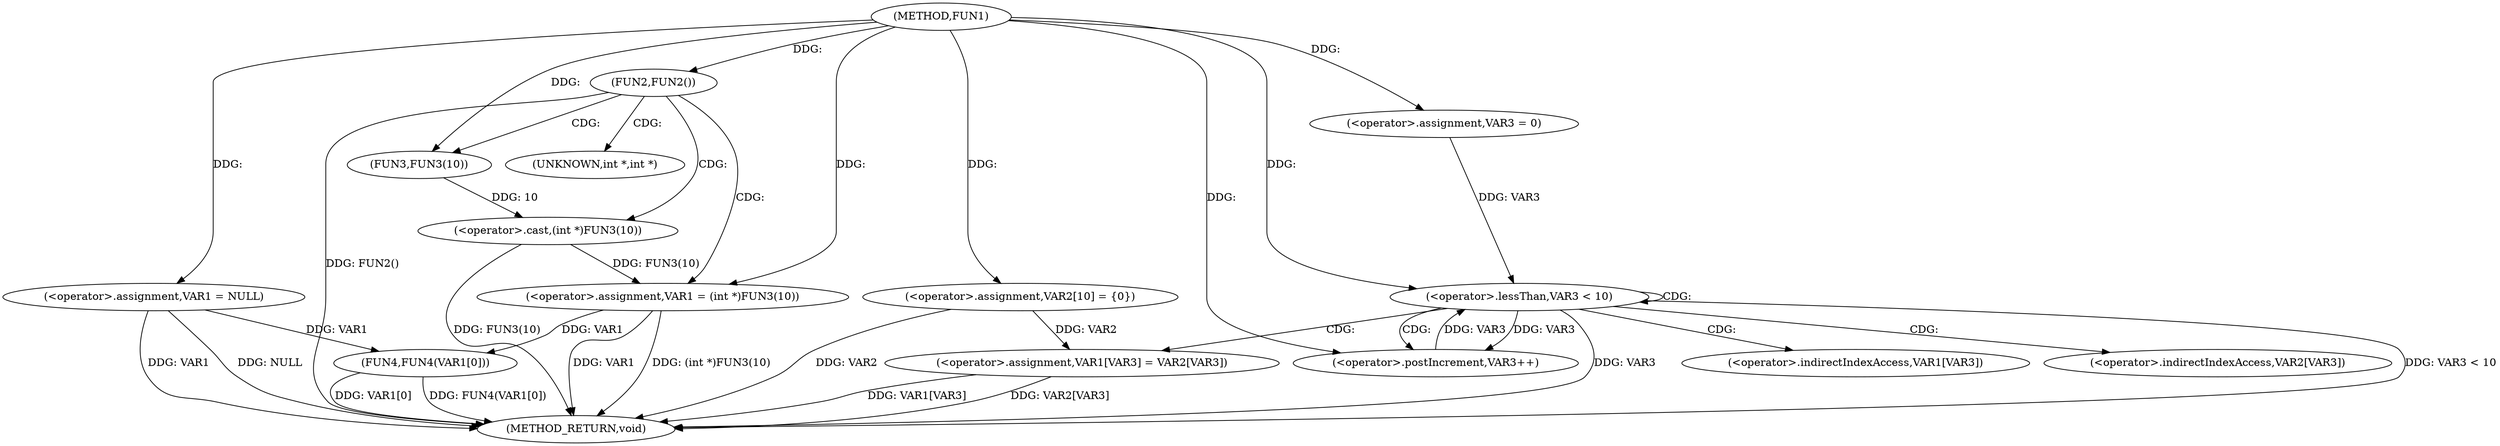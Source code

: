 digraph FUN1 {  
"1000100" [label = "(METHOD,FUN1)" ]
"1000141" [label = "(METHOD_RETURN,void)" ]
"1000103" [label = "(<operator>.assignment,VAR1 = NULL)" ]
"1000107" [label = "(FUN2,FUN2())" ]
"1000109" [label = "(<operator>.assignment,VAR1 = (int *)FUN3(10))" ]
"1000111" [label = "(<operator>.cast,(int *)FUN3(10))" ]
"1000113" [label = "(FUN3,FUN3(10))" ]
"1000117" [label = "(<operator>.assignment,VAR2[10] = {0})" ]
"1000121" [label = "(<operator>.assignment,VAR3 = 0)" ]
"1000124" [label = "(<operator>.lessThan,VAR3 < 10)" ]
"1000127" [label = "(<operator>.postIncrement,VAR3++)" ]
"1000130" [label = "(<operator>.assignment,VAR1[VAR3] = VAR2[VAR3])" ]
"1000137" [label = "(FUN4,FUN4(VAR1[0]))" ]
"1000112" [label = "(UNKNOWN,int *,int *)" ]
"1000131" [label = "(<operator>.indirectIndexAccess,VAR1[VAR3])" ]
"1000134" [label = "(<operator>.indirectIndexAccess,VAR2[VAR3])" ]
  "1000124" -> "1000141"  [ label = "DDG: VAR3"] 
  "1000107" -> "1000141"  [ label = "DDG: FUN2()"] 
  "1000103" -> "1000141"  [ label = "DDG: VAR1"] 
  "1000103" -> "1000141"  [ label = "DDG: NULL"] 
  "1000117" -> "1000141"  [ label = "DDG: VAR2"] 
  "1000137" -> "1000141"  [ label = "DDG: VAR1[0]"] 
  "1000109" -> "1000141"  [ label = "DDG: (int *)FUN3(10)"] 
  "1000130" -> "1000141"  [ label = "DDG: VAR2[VAR3]"] 
  "1000111" -> "1000141"  [ label = "DDG: FUN3(10)"] 
  "1000109" -> "1000141"  [ label = "DDG: VAR1"] 
  "1000137" -> "1000141"  [ label = "DDG: FUN4(VAR1[0])"] 
  "1000130" -> "1000141"  [ label = "DDG: VAR1[VAR3]"] 
  "1000124" -> "1000141"  [ label = "DDG: VAR3 < 10"] 
  "1000100" -> "1000103"  [ label = "DDG: "] 
  "1000100" -> "1000107"  [ label = "DDG: "] 
  "1000111" -> "1000109"  [ label = "DDG: FUN3(10)"] 
  "1000100" -> "1000109"  [ label = "DDG: "] 
  "1000113" -> "1000111"  [ label = "DDG: 10"] 
  "1000100" -> "1000113"  [ label = "DDG: "] 
  "1000100" -> "1000117"  [ label = "DDG: "] 
  "1000100" -> "1000121"  [ label = "DDG: "] 
  "1000121" -> "1000124"  [ label = "DDG: VAR3"] 
  "1000127" -> "1000124"  [ label = "DDG: VAR3"] 
  "1000100" -> "1000124"  [ label = "DDG: "] 
  "1000124" -> "1000127"  [ label = "DDG: VAR3"] 
  "1000100" -> "1000127"  [ label = "DDG: "] 
  "1000117" -> "1000130"  [ label = "DDG: VAR2"] 
  "1000103" -> "1000137"  [ label = "DDG: VAR1"] 
  "1000109" -> "1000137"  [ label = "DDG: VAR1"] 
  "1000107" -> "1000109"  [ label = "CDG: "] 
  "1000107" -> "1000112"  [ label = "CDG: "] 
  "1000107" -> "1000113"  [ label = "CDG: "] 
  "1000107" -> "1000111"  [ label = "CDG: "] 
  "1000124" -> "1000124"  [ label = "CDG: "] 
  "1000124" -> "1000130"  [ label = "CDG: "] 
  "1000124" -> "1000131"  [ label = "CDG: "] 
  "1000124" -> "1000127"  [ label = "CDG: "] 
  "1000124" -> "1000134"  [ label = "CDG: "] 
}

